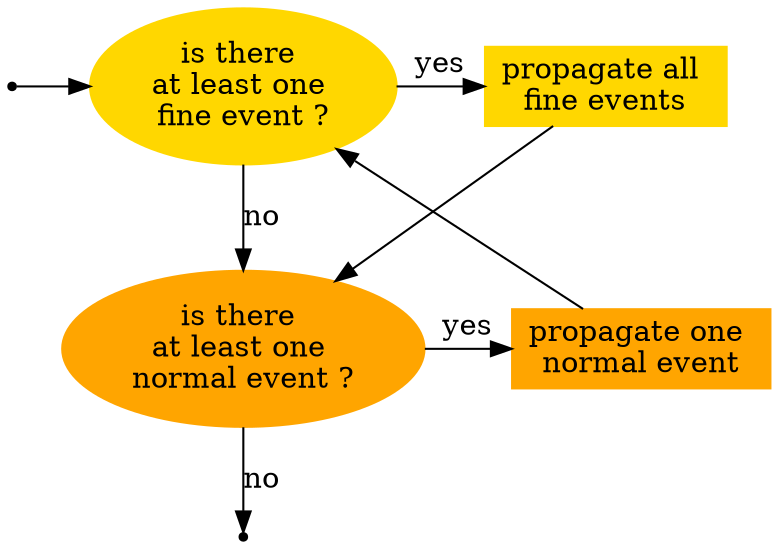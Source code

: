 digraph G{

	in [shape=point];
	emptyfine[color=gold,style=filled,label="is there \nat least one \nfine event ?"];
	fine[color=gold,style=filled,shape=box,label="propagate all \nfine events"];
	emptynormal[color=orange,style=filled,label="is there \nat least one \nnormal event ?"];
	normal[color=orange,style=filled,shape=box,label="propagate one \nnormal event"];
	out [shape=point];
	
	in ->emptyfine;
	emptyfine -> fine [label="yes"];
	emptyfine -> emptynormal [label="no"];
	fine -> emptynormal;
	emptynormal -> normal [label="yes"];
	emptynormal -> out [label="no"];
	normal -> emptyfine;

	{rank = same; in; emptyfine; fine;}
	{rank = same; emptynormal; normal;}
	{rank = same;  out;}	
}



